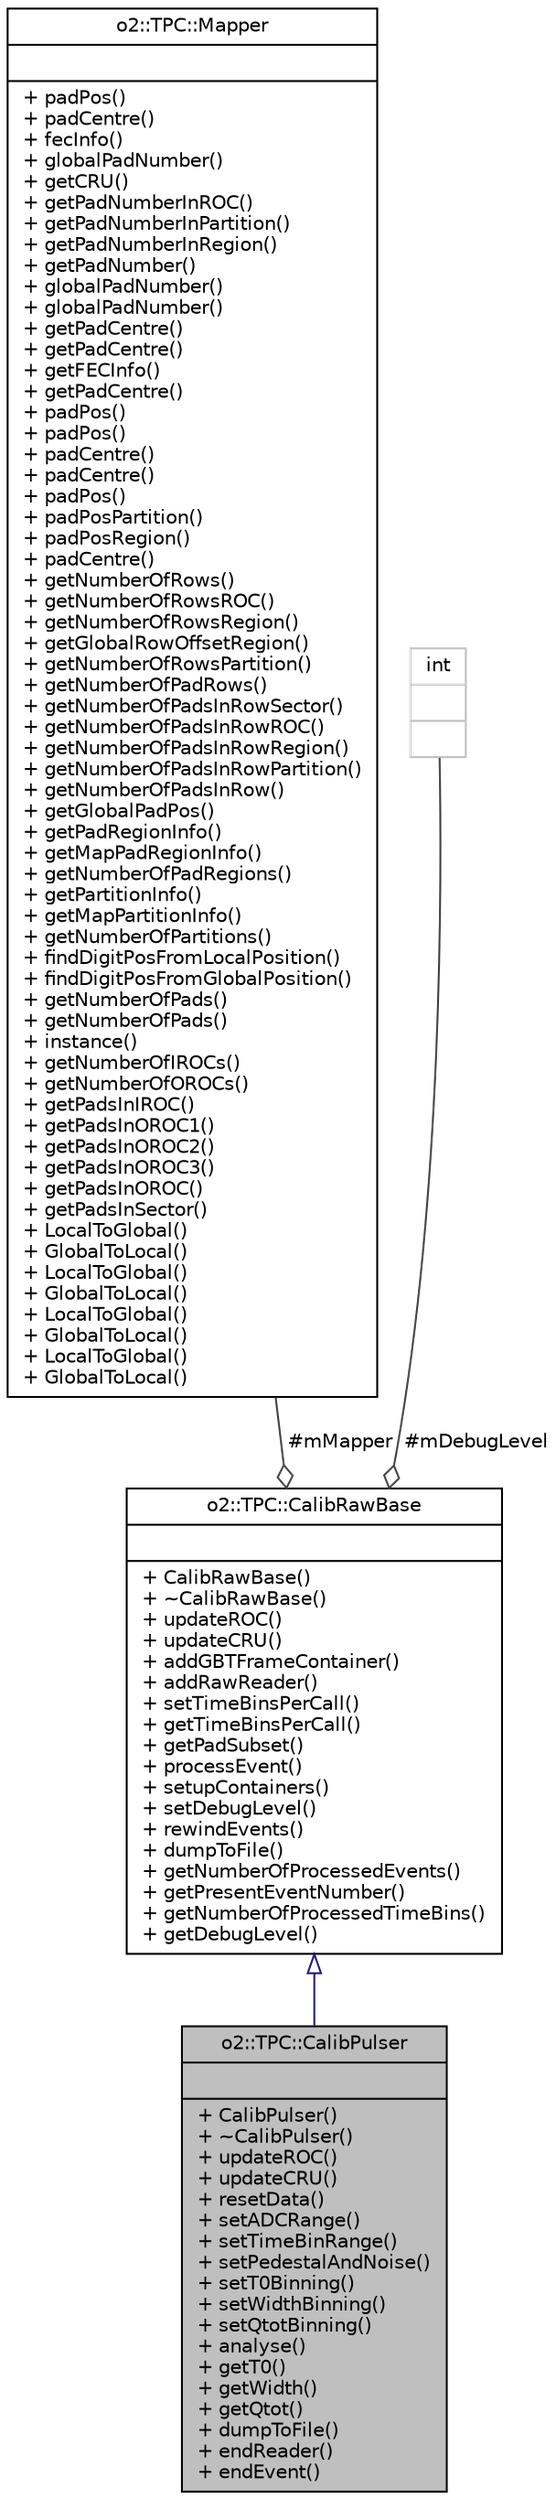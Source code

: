 digraph "o2::TPC::CalibPulser"
{
 // INTERACTIVE_SVG=YES
  bgcolor="transparent";
  edge [fontname="Helvetica",fontsize="10",labelfontname="Helvetica",labelfontsize="10"];
  node [fontname="Helvetica",fontsize="10",shape=record];
  Node1 [label="{o2::TPC::CalibPulser\n||+ CalibPulser()\l+ ~CalibPulser()\l+ updateROC()\l+ updateCRU()\l+ resetData()\l+ setADCRange()\l+ setTimeBinRange()\l+ setPedestalAndNoise()\l+ setT0Binning()\l+ setWidthBinning()\l+ setQtotBinning()\l+ analyse()\l+ getT0()\l+ getWidth()\l+ getQtot()\l+ dumpToFile()\l+ endReader()\l+ endEvent()\l}",height=0.2,width=0.4,color="black", fillcolor="grey75", style="filled" fontcolor="black"];
  Node2 -> Node1 [dir="back",color="midnightblue",fontsize="10",style="solid",arrowtail="onormal",fontname="Helvetica"];
  Node2 [label="{o2::TPC::CalibRawBase\n||+ CalibRawBase()\l+ ~CalibRawBase()\l+ updateROC()\l+ updateCRU()\l+ addGBTFrameContainer()\l+ addRawReader()\l+ setTimeBinsPerCall()\l+ getTimeBinsPerCall()\l+ getPadSubset()\l+ processEvent()\l+ setupContainers()\l+ setDebugLevel()\l+ rewindEvents()\l+ dumpToFile()\l+ getNumberOfProcessedEvents()\l+ getPresentEventNumber()\l+ getNumberOfProcessedTimeBins()\l+ getDebugLevel()\l}",height=0.2,width=0.4,color="black",URL="$d7/df3/classo2_1_1TPC_1_1CalibRawBase.html",tooltip="Base class for raw data calibrations. "];
  Node3 -> Node2 [color="grey25",fontsize="10",style="solid",label=" #mMapper" ,arrowhead="odiamond",fontname="Helvetica"];
  Node3 [label="{o2::TPC::Mapper\n||+ padPos()\l+ padCentre()\l+ fecInfo()\l+ globalPadNumber()\l+ getCRU()\l+ getPadNumberInROC()\l+ getPadNumberInPartition()\l+ getPadNumberInRegion()\l+ getPadNumber()\l+ globalPadNumber()\l+ globalPadNumber()\l+ getPadCentre()\l+ getPadCentre()\l+ getFECInfo()\l+ getPadCentre()\l+ padPos()\l+ padPos()\l+ padCentre()\l+ padCentre()\l+ padPos()\l+ padPosPartition()\l+ padPosRegion()\l+ padCentre()\l+ getNumberOfRows()\l+ getNumberOfRowsROC()\l+ getNumberOfRowsRegion()\l+ getGlobalRowOffsetRegion()\l+ getNumberOfRowsPartition()\l+ getNumberOfPadRows()\l+ getNumberOfPadsInRowSector()\l+ getNumberOfPadsInRowROC()\l+ getNumberOfPadsInRowRegion()\l+ getNumberOfPadsInRowPartition()\l+ getNumberOfPadsInRow()\l+ getGlobalPadPos()\l+ getPadRegionInfo()\l+ getMapPadRegionInfo()\l+ getNumberOfPadRegions()\l+ getPartitionInfo()\l+ getMapPartitionInfo()\l+ getNumberOfPartitions()\l+ findDigitPosFromLocalPosition()\l+ findDigitPosFromGlobalPosition()\l+ getNumberOfPads()\l+ getNumberOfPads()\l+ instance()\l+ getNumberOfIROCs()\l+ getNumberOfOROCs()\l+ getPadsInIROC()\l+ getPadsInOROC1()\l+ getPadsInOROC2()\l+ getPadsInOROC3()\l+ getPadsInOROC()\l+ getPadsInSector()\l+ LocalToGlobal()\l+ GlobalToLocal()\l+ LocalToGlobal()\l+ GlobalToLocal()\l+ LocalToGlobal()\l+ GlobalToLocal()\l+ LocalToGlobal()\l+ GlobalToLocal()\l}",height=0.2,width=0.4,color="black",URL="$da/dd7/classo2_1_1TPC_1_1Mapper.html"];
  Node4 -> Node2 [color="grey25",fontsize="10",style="solid",label=" #mDebugLevel" ,arrowhead="odiamond",fontname="Helvetica"];
  Node4 [label="{int\n||}",height=0.2,width=0.4,color="grey75"];
}
